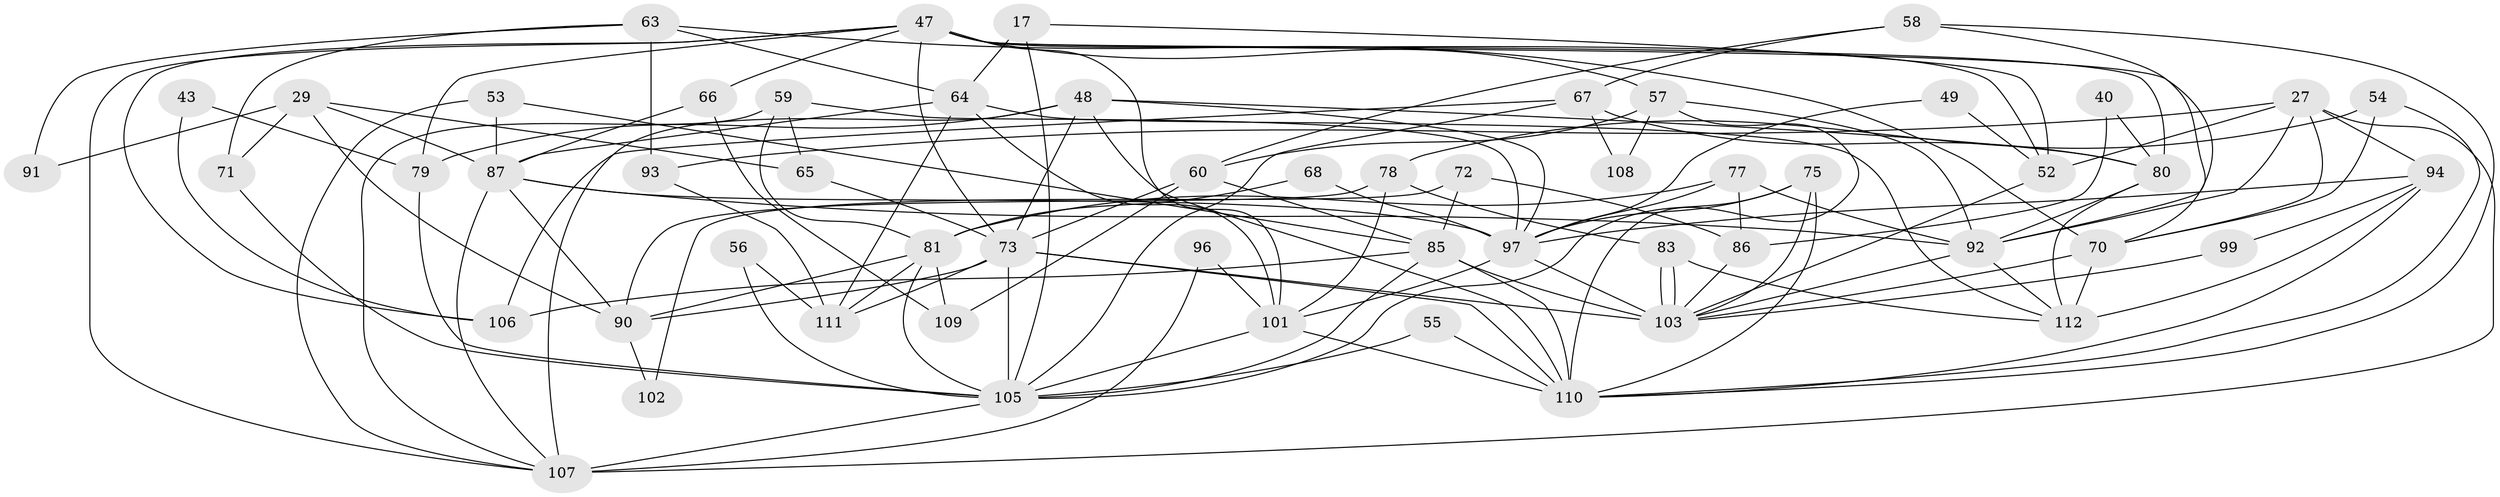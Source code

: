 // original degree distribution, {2: 0.19642857142857142, 5: 0.22321428571428573, 3: 0.1875, 4: 0.25, 7: 0.05357142857142857, 6: 0.08035714285714286, 8: 0.008928571428571428}
// Generated by graph-tools (version 1.1) at 2025/52/03/09/25 04:52:07]
// undirected, 56 vertices, 137 edges
graph export_dot {
graph [start="1"]
  node [color=gray90,style=filled];
  17;
  27 [super="+13"];
  29 [super="+23"];
  40;
  43;
  47 [super="+35"];
  48 [super="+4"];
  49;
  52 [super="+28"];
  53;
  54 [super="+21"];
  55;
  56;
  57;
  58;
  59;
  60;
  63 [super="+8"];
  64;
  65 [super="+10"];
  66;
  67;
  68;
  70 [super="+41"];
  71;
  72;
  73 [super="+45"];
  75;
  77;
  78;
  79;
  80 [super="+51"];
  81 [super="+50"];
  83 [super="+42"];
  85 [super="+33"];
  86;
  87 [super="+11+30+76"];
  90 [super="+62"];
  91;
  92 [super="+39+22"];
  93;
  94 [super="+32"];
  96;
  97 [super="+1+9+44+84"];
  99;
  101 [super="+12+89"];
  102;
  103 [super="+36+26+74"];
  105 [super="+24+104"];
  106 [super="+69"];
  107 [super="+38+46+88+100"];
  108;
  109;
  110 [super="+98+34"];
  111 [super="+20"];
  112 [super="+6"];
  17 -- 64;
  17 -- 105;
  17 -- 52;
  27 -- 52 [weight=2];
  27 -- 93;
  27 -- 70;
  27 -- 92;
  27 -- 94;
  27 -- 107 [weight=2];
  29 -- 87;
  29 -- 65;
  29 -- 91;
  29 -- 71;
  29 -- 90;
  40 -- 80;
  40 -- 86;
  43 -- 79;
  43 -- 106;
  47 -- 73 [weight=2];
  47 -- 66;
  47 -- 80;
  47 -- 101 [weight=2];
  47 -- 70;
  47 -- 106;
  47 -- 79;
  47 -- 52;
  47 -- 57;
  47 -- 107;
  48 -- 110;
  48 -- 80 [weight=2];
  48 -- 79;
  48 -- 73;
  48 -- 97;
  48 -- 107;
  49 -- 52;
  49 -- 97;
  52 -- 103;
  53 -- 85;
  53 -- 87;
  53 -- 107;
  54 -- 70;
  54 -- 78;
  54 -- 110;
  55 -- 110;
  55 -- 105;
  56 -- 111;
  56 -- 105;
  57 -- 60;
  57 -- 110;
  57 -- 108;
  57 -- 92;
  58 -- 92;
  58 -- 60;
  58 -- 67;
  58 -- 110;
  59 -- 65;
  59 -- 81;
  59 -- 97;
  59 -- 107 [weight=2];
  60 -- 109;
  60 -- 85;
  60 -- 73;
  63 -- 64 [weight=2];
  63 -- 91 [weight=2];
  63 -- 93;
  63 -- 71;
  63 -- 70;
  64 -- 112;
  64 -- 101;
  64 -- 111;
  64 -- 87;
  65 -- 73;
  66 -- 109;
  66 -- 87;
  67 -- 108;
  67 -- 80;
  67 -- 106;
  67 -- 105;
  68 -- 97;
  68 -- 81;
  70 -- 112 [weight=2];
  70 -- 103 [weight=2];
  71 -- 105;
  72 -- 86;
  72 -- 85;
  72 -- 102;
  73 -- 110;
  73 -- 105 [weight=2];
  73 -- 111;
  73 -- 103 [weight=2];
  73 -- 90;
  75 -- 110;
  75 -- 105;
  75 -- 97 [weight=2];
  75 -- 103;
  77 -- 86;
  77 -- 92 [weight=2];
  77 -- 97;
  77 -- 81;
  78 -- 90;
  78 -- 83;
  78 -- 101;
  79 -- 105;
  80 -- 112;
  80 -- 92;
  81 -- 90 [weight=2];
  81 -- 111;
  81 -- 109;
  81 -- 105;
  83 -- 112;
  83 -- 103 [weight=2];
  83 -- 103;
  85 -- 106 [weight=2];
  85 -- 110 [weight=2];
  85 -- 105;
  85 -- 103 [weight=2];
  86 -- 103;
  87 -- 97 [weight=3];
  87 -- 92 [weight=2];
  87 -- 90;
  87 -- 107 [weight=2];
  90 -- 102;
  92 -- 112;
  92 -- 103;
  93 -- 111;
  94 -- 110;
  94 -- 99;
  94 -- 112 [weight=2];
  94 -- 97 [weight=2];
  96 -- 101;
  96 -- 107;
  97 -- 101;
  97 -- 103;
  99 -- 103;
  101 -- 105;
  101 -- 110;
  105 -- 107 [weight=3];
}
